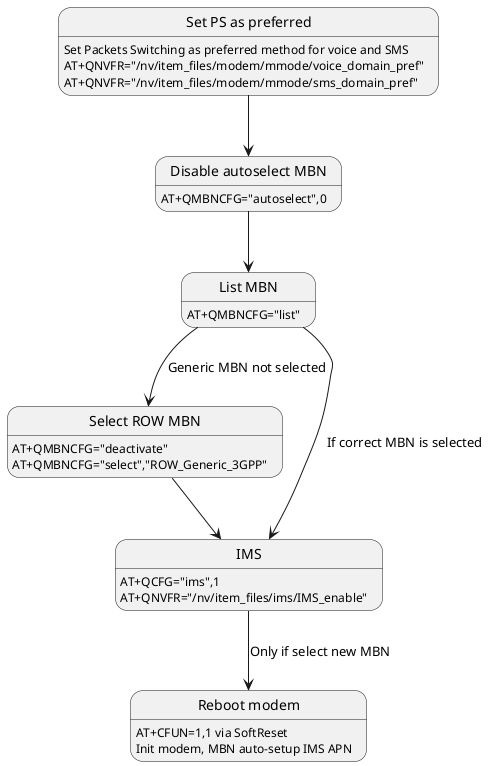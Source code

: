 @startuml

state "Disable autoselect MBN" as DautoMBN
DautoMBN:AT+QMBNCFG="autoselect",0

state "List MBN" as ListMBN
ListMBN:AT+QMBNCFG="list"

state "Select ROW MBN" as SelectROWMBN
SelectROWMBN:AT+QMBNCFG="deactivate"
SelectROWMBN:AT+QMBNCFG="select","ROW_Generic_3GPP"

state "Reboot modem" as Reboot
Reboot: AT+CFUN=1,1 via SoftReset
Reboot: Init modem, MBN auto-setup IMS APN

state "IMS"  as IMS
IMS: AT+QCFG="ims",1
IMS: AT+QNVFR="/nv/item_files/ims/IMS_enable"

state "Set PS as preferred" as SetPS
SetPS:Set Packets Switching as preferred method for voice and SMS
SetPS:AT+QNVFR="/nv/item_files/modem/mmode/voice_domain_pref"
SetPS:AT+QNVFR="/nv/item_files/modem/mmode/sms_domain_pref"

SetPS --> DautoMBN
DautoMBN -->  ListMBN 
ListMBN --> SelectROWMBN: Generic MBN not selected
ListMBN --> IMS: If correct MBN is selected


SelectROWMBN --> IMS
IMS --> Reboot: Only if select new MBN



@enduml